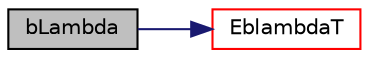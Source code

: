 digraph "bLambda"
{
  bgcolor="transparent";
  edge [fontname="Helvetica",fontsize="10",labelfontname="Helvetica",labelfontsize="10"];
  node [fontname="Helvetica",fontsize="10",shape=record];
  rankdir="LR";
  Node1 [label="bLambda",height=0.2,width=0.4,color="black", fillcolor="grey75", style="filled", fontcolor="black"];
  Node1 -> Node2 [color="midnightblue",fontsize="10",style="solid",fontname="Helvetica"];
  Node2 [label="EblambdaT",height=0.2,width=0.4,color="red",URL="$a00137.html#aa5cedda310ac34afe7126ce5e61bf507",tooltip="Spectral emission for the black body at T and lambda. "];
}

